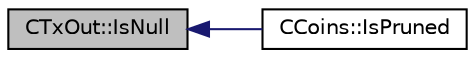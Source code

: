 digraph "CTxOut::IsNull"
{
  edge [fontname="Helvetica",fontsize="10",labelfontname="Helvetica",labelfontsize="10"];
  node [fontname="Helvetica",fontsize="10",shape=record];
  rankdir="LR";
  Node54 [label="CTxOut::IsNull",height=0.2,width=0.4,color="black", fillcolor="grey75", style="filled", fontcolor="black"];
  Node54 -> Node55 [dir="back",color="midnightblue",fontsize="10",style="solid",fontname="Helvetica"];
  Node55 [label="CCoins::IsPruned",height=0.2,width=0.4,color="black", fillcolor="white", style="filled",URL="$class_c_coins.html#a597a7cb8830fc29565918ce1823b2244",tooltip="check whether the entire CCoins is spent note that only !IsPruned() CCoins can be serialized ..."];
}
